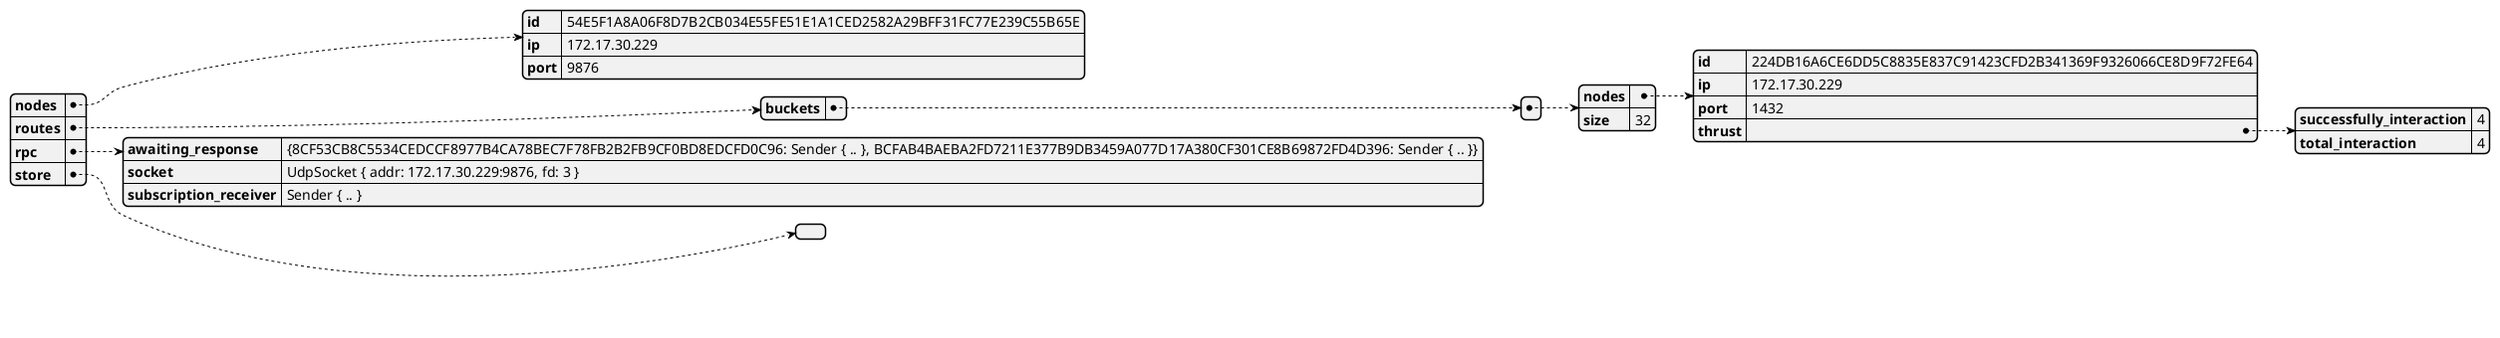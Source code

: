 @startjson
{"nodes":{"id":"54E5F1A8A06F8D7B2CB034E55FE51E1A1CED2582A29BFF31FC77E239C55B65E","ip":"172.17.30.229","port":9876},"routes":{"buckets":[{"nodes":{"id":"224DB16A6CE6DD5C8835E837C91423CFD2B341369F9326066CE8D9F72FE64","ip":"172.17.30.229","port":1432,"thrust":{"successfully_interaction":4,"total_interaction":4}},"size":32}]},"rpc":{"awaiting_response":"{8CF53CB8C5534CEDCCF8977B4CA78BEC7F78FB2B2FB9CF0BD8EDCFD0C96: Sender { .. }, BCFAB4BAEBA2FD7211E377B9DB3459A077D17A380CF301CE8B69872FD4D396: Sender { .. }}","socket":"UdpSocket { addr: 172.17.30.229:9876, fd: 3 }","subscription_receiver":"Sender { .. }"},"store":[]}
@endjson